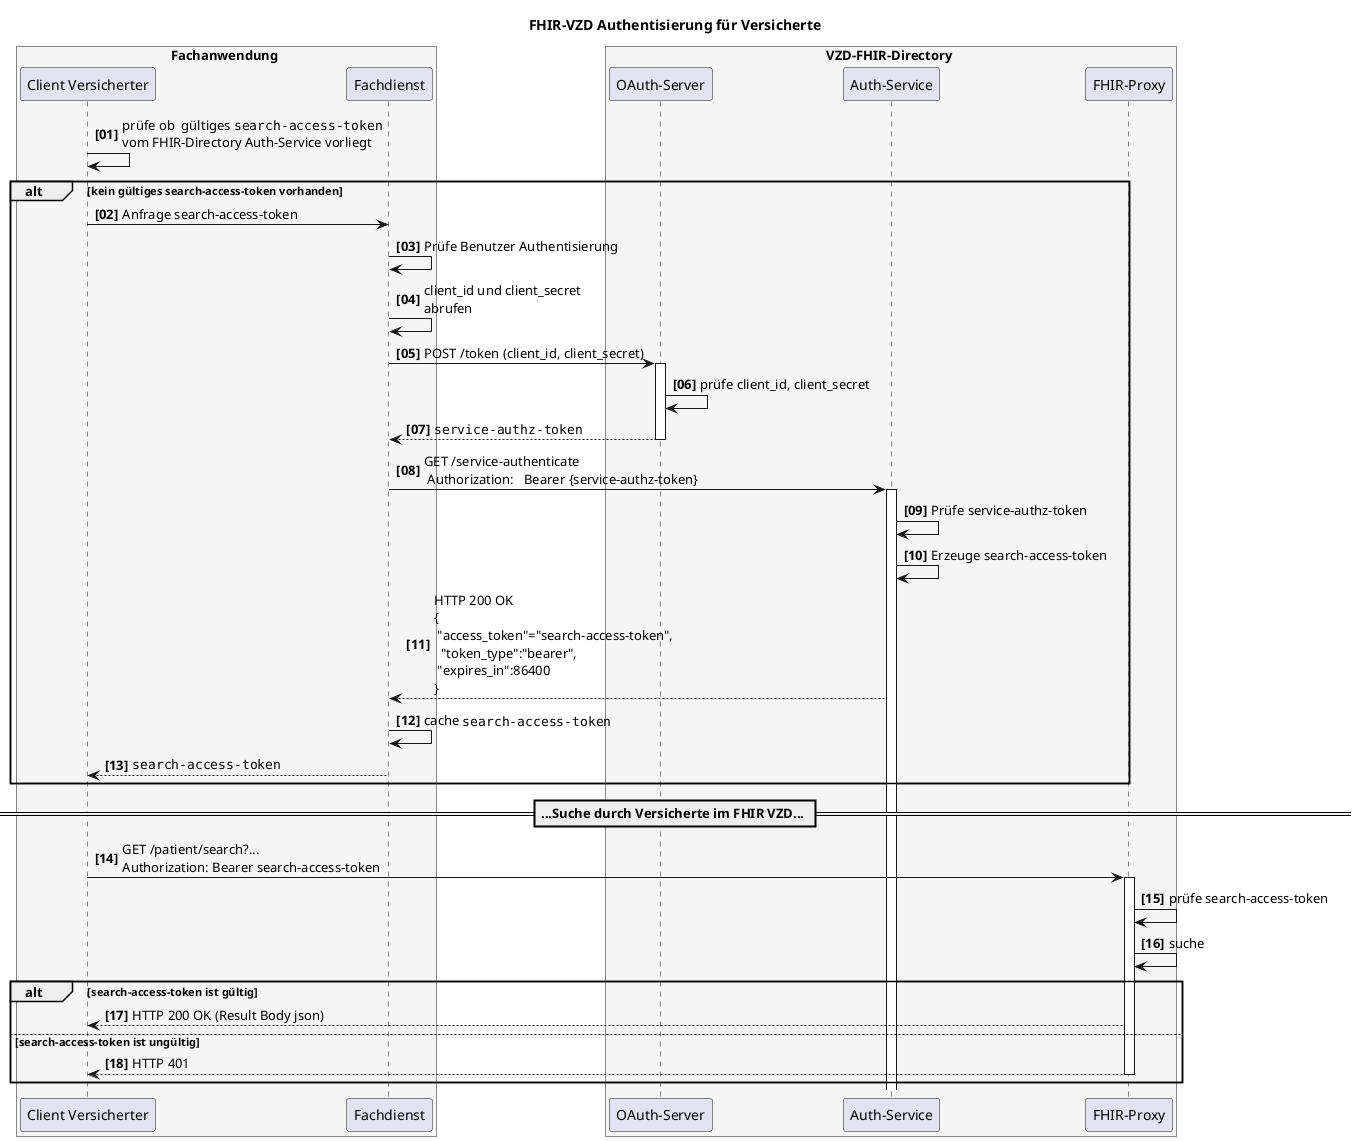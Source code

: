 @startuml
autonumber 1 1 "<b>[00]"
title "FHIR-VZD Authentisierung für Versicherte"


box Fachanwendung #WhiteSmoke
    participant VClient as "Client Versicherter"
    participant FDienst as "Fachdienst"
end box

box VZD-FHIR-Directory #WhiteSmoke
    participant "OAuth-Server" as VzdOAuth
    participant "Auth-Service" as VzdAuth
    participant fp as "FHIR-Proxy"
end box


VClient-> VClient: prüfe ob  gültiges ""search-access-token""\nvom FHIR-Directory Auth-Service vorliegt


alt kein gültiges search-access-token vorhanden
   VClient-> FDienst: Anfrage search-access-token

   FDienst->FDienst: Prüfe Benutzer Authentisierung
   
   FDienst -> FDienst: client_id und client_secret\nabrufen
   FDienst ->VzdOAuth++: POST /token (client_id, client_secret)
   VzdOAuth->VzdOAuth: prüfe client_id, client_secret
   VzdOAuth-->FDienst--: ""service-authz-token""

   FDienst->VzdAuth++: GET /service-authenticate \n Authorization:   Bearer {service-authz-token}

   VzdAuth->VzdAuth: Prüfe service-authz-token

   VzdAuth->VzdAuth: Erzeuge search-access-token
   VzdAuth-->FDienst: HTTP 200 OK\n{\n "access_token"="search-access-token",\n  "token_type":"bearer",\n "expires_in":86400\n}

   FDienst->FDienst: cache ""search-access-token""

   FDienst-->VClient: ""search-access-token""
end

== ...Suche durch Versicherte im FHIR VZD... ==

VClient -> fp: GET /patient/search?... \nAuthorization: Bearer search-access-token
activate fp
fp -> fp: prüfe search-access-token
fp -> fp: suche
alt search-access-token ist gültig
   fp --> VClient : HTTP 200 OK (Result Body json)
 else search-access-token ist ungültig
   fp --> VClient : HTTP 401
   deactivate fp
end

@enduml

